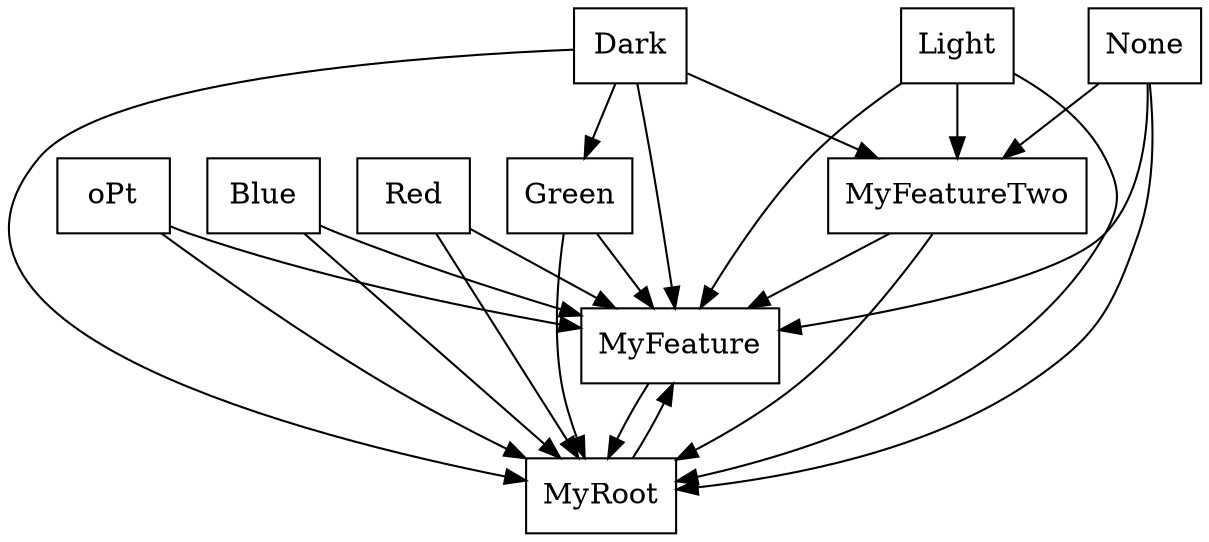 digraph{
graph [rankdir=TB];
node [shape=box];
edge [arrowhead=normal];
0[label="oPt",]
1[label="Blue",]
2[label="Red",]
3[label="Green",]
4[label="MyFeature",]
5[label="Dark",]
6[label="MyFeatureTwo",]
7[label="Light",]
8[label="None",]
9[label="MyRoot",]
0->4[label="",]
0->9[label="",]
1->4[label="",]
1->9[label="",]
2->4[label="",]
2->9[label="",]
3->4[label="",]
3->9[label="",]
4->9[label="",]
5->3[label="",]
5->4[label="",]
5->6[label="",]
5->9[label="",]
6->4[label="",]
6->9[label="",]
7->4[label="",]
7->6[label="",]
7->9[label="",]
8->4[label="",]
8->6[label="",]
8->9[label="",]
9->4[label="",]
}
